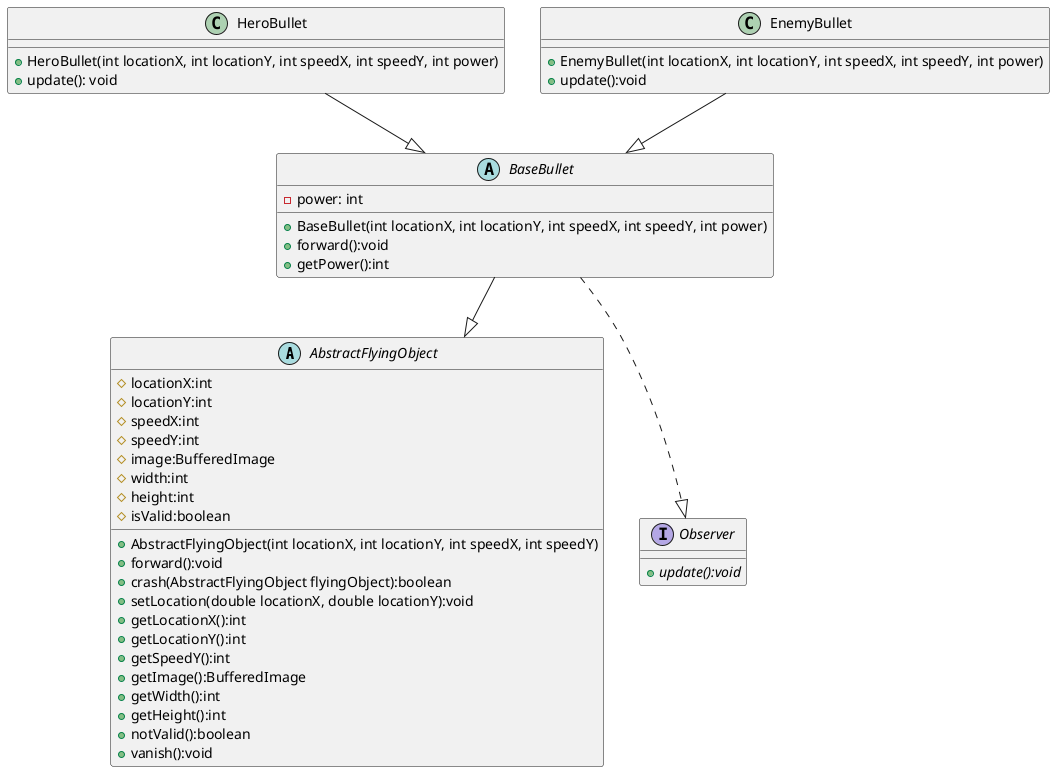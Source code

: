 @startuml
abstract class AbstractFlyingObject
{
    # locationX:int
    # locationY:int
    # speedX:int
    # speedY:int
    # image:BufferedImage
    # width:int
    # height:int
    # isValid:boolean

    + AbstractFlyingObject(int locationX, int locationY, int speedX, int speedY)
    + forward():void
    + crash(AbstractFlyingObject flyingObject):boolean
    + setLocation(double locationX, double locationY):void
    + getLocationX():int
    + getLocationY():int
    + getSpeedY():int
    + getImage():BufferedImage
    + getWidth():int
    + getHeight():int
    + notValid():boolean
    + vanish():void
}

interface Observer{
    + {abstract} update():void
}
abstract class BaseBullet
{
    - power: int
    + BaseBullet(int locationX, int locationY, int speedX, int speedY, int power)
    + forward():void
    + getPower():int
}

BaseBullet --|> AbstractFlyingObject
BaseBullet ..|> Observer

class HeroBullet
{
    +  HeroBullet(int locationX, int locationY, int speedX, int speedY, int power)
    +update(): void
}

class EnemyBullet
{
    +EnemyBullet(int locationX, int locationY, int speedX, int speedY, int power)
    +update():void
}

HeroBullet  --|>BaseBullet
EnemyBullet --|>BaseBullet



@enduml















